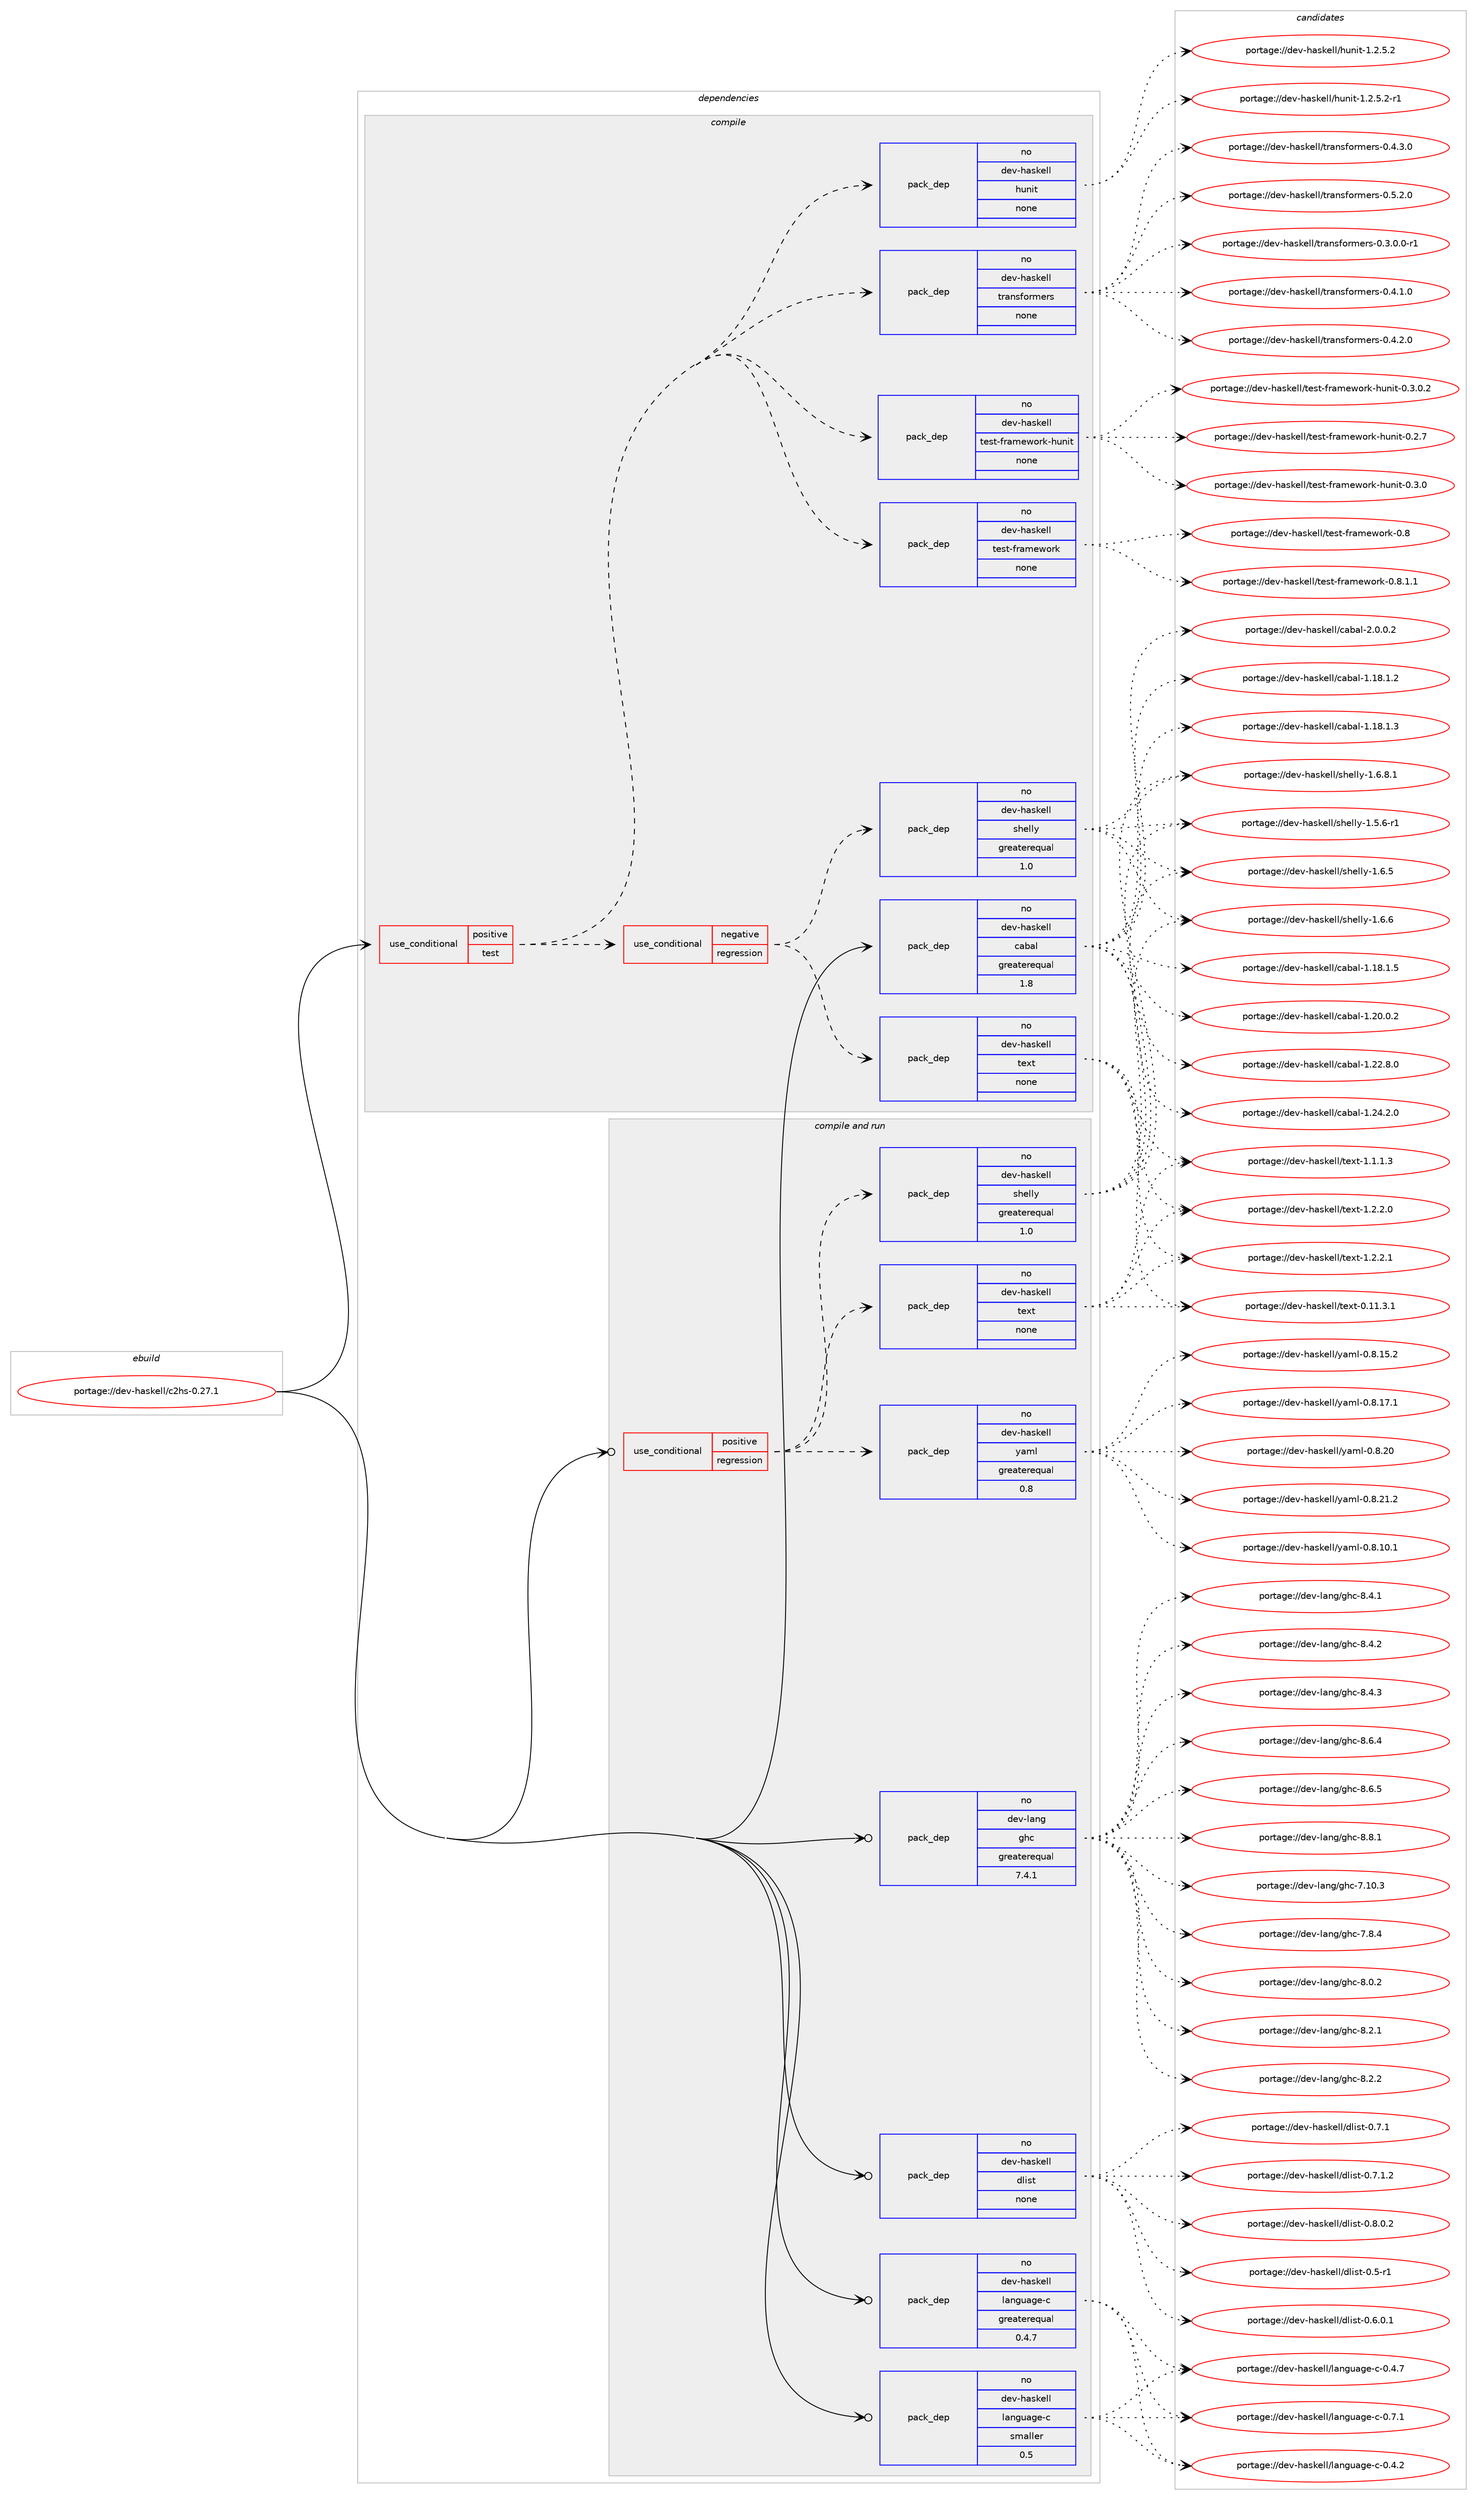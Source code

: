 digraph prolog {

# *************
# Graph options
# *************

newrank=true;
concentrate=true;
compound=true;
graph [rankdir=LR,fontname=Helvetica,fontsize=10,ranksep=1.5];#, ranksep=2.5, nodesep=0.2];
edge  [arrowhead=vee];
node  [fontname=Helvetica,fontsize=10];

# **********
# The ebuild
# **********

subgraph cluster_leftcol {
color=gray;
rank=same;
label=<<i>ebuild</i>>;
id [label="portage://dev-haskell/c2hs-0.27.1", color=red, width=4, href="../dev-haskell/c2hs-0.27.1.svg"];
}

# ****************
# The dependencies
# ****************

subgraph cluster_midcol {
color=gray;
label=<<i>dependencies</i>>;
subgraph cluster_compile {
fillcolor="#eeeeee";
style=filled;
label=<<i>compile</i>>;
subgraph cond14440 {
dependency63327 [label=<<TABLE BORDER="0" CELLBORDER="1" CELLSPACING="0" CELLPADDING="4"><TR><TD ROWSPAN="3" CELLPADDING="10">use_conditional</TD></TR><TR><TD>positive</TD></TR><TR><TD>test</TD></TR></TABLE>>, shape=none, color=red];
subgraph pack47417 {
dependency63328 [label=<<TABLE BORDER="0" CELLBORDER="1" CELLSPACING="0" CELLPADDING="4" WIDTH="220"><TR><TD ROWSPAN="6" CELLPADDING="30">pack_dep</TD></TR><TR><TD WIDTH="110">no</TD></TR><TR><TD>dev-haskell</TD></TR><TR><TD>hunit</TD></TR><TR><TD>none</TD></TR><TR><TD></TD></TR></TABLE>>, shape=none, color=blue];
}
dependency63327:e -> dependency63328:w [weight=20,style="dashed",arrowhead="vee"];
subgraph pack47418 {
dependency63329 [label=<<TABLE BORDER="0" CELLBORDER="1" CELLSPACING="0" CELLPADDING="4" WIDTH="220"><TR><TD ROWSPAN="6" CELLPADDING="30">pack_dep</TD></TR><TR><TD WIDTH="110">no</TD></TR><TR><TD>dev-haskell</TD></TR><TR><TD>test-framework</TD></TR><TR><TD>none</TD></TR><TR><TD></TD></TR></TABLE>>, shape=none, color=blue];
}
dependency63327:e -> dependency63329:w [weight=20,style="dashed",arrowhead="vee"];
subgraph pack47419 {
dependency63330 [label=<<TABLE BORDER="0" CELLBORDER="1" CELLSPACING="0" CELLPADDING="4" WIDTH="220"><TR><TD ROWSPAN="6" CELLPADDING="30">pack_dep</TD></TR><TR><TD WIDTH="110">no</TD></TR><TR><TD>dev-haskell</TD></TR><TR><TD>test-framework-hunit</TD></TR><TR><TD>none</TD></TR><TR><TD></TD></TR></TABLE>>, shape=none, color=blue];
}
dependency63327:e -> dependency63330:w [weight=20,style="dashed",arrowhead="vee"];
subgraph pack47420 {
dependency63331 [label=<<TABLE BORDER="0" CELLBORDER="1" CELLSPACING="0" CELLPADDING="4" WIDTH="220"><TR><TD ROWSPAN="6" CELLPADDING="30">pack_dep</TD></TR><TR><TD WIDTH="110">no</TD></TR><TR><TD>dev-haskell</TD></TR><TR><TD>transformers</TD></TR><TR><TD>none</TD></TR><TR><TD></TD></TR></TABLE>>, shape=none, color=blue];
}
dependency63327:e -> dependency63331:w [weight=20,style="dashed",arrowhead="vee"];
subgraph cond14441 {
dependency63332 [label=<<TABLE BORDER="0" CELLBORDER="1" CELLSPACING="0" CELLPADDING="4"><TR><TD ROWSPAN="3" CELLPADDING="10">use_conditional</TD></TR><TR><TD>negative</TD></TR><TR><TD>regression</TD></TR></TABLE>>, shape=none, color=red];
subgraph pack47421 {
dependency63333 [label=<<TABLE BORDER="0" CELLBORDER="1" CELLSPACING="0" CELLPADDING="4" WIDTH="220"><TR><TD ROWSPAN="6" CELLPADDING="30">pack_dep</TD></TR><TR><TD WIDTH="110">no</TD></TR><TR><TD>dev-haskell</TD></TR><TR><TD>shelly</TD></TR><TR><TD>greaterequal</TD></TR><TR><TD>1.0</TD></TR></TABLE>>, shape=none, color=blue];
}
dependency63332:e -> dependency63333:w [weight=20,style="dashed",arrowhead="vee"];
subgraph pack47422 {
dependency63334 [label=<<TABLE BORDER="0" CELLBORDER="1" CELLSPACING="0" CELLPADDING="4" WIDTH="220"><TR><TD ROWSPAN="6" CELLPADDING="30">pack_dep</TD></TR><TR><TD WIDTH="110">no</TD></TR><TR><TD>dev-haskell</TD></TR><TR><TD>text</TD></TR><TR><TD>none</TD></TR><TR><TD></TD></TR></TABLE>>, shape=none, color=blue];
}
dependency63332:e -> dependency63334:w [weight=20,style="dashed",arrowhead="vee"];
}
dependency63327:e -> dependency63332:w [weight=20,style="dashed",arrowhead="vee"];
}
id:e -> dependency63327:w [weight=20,style="solid",arrowhead="vee"];
subgraph pack47423 {
dependency63335 [label=<<TABLE BORDER="0" CELLBORDER="1" CELLSPACING="0" CELLPADDING="4" WIDTH="220"><TR><TD ROWSPAN="6" CELLPADDING="30">pack_dep</TD></TR><TR><TD WIDTH="110">no</TD></TR><TR><TD>dev-haskell</TD></TR><TR><TD>cabal</TD></TR><TR><TD>greaterequal</TD></TR><TR><TD>1.8</TD></TR></TABLE>>, shape=none, color=blue];
}
id:e -> dependency63335:w [weight=20,style="solid",arrowhead="vee"];
}
subgraph cluster_compileandrun {
fillcolor="#eeeeee";
style=filled;
label=<<i>compile and run</i>>;
subgraph cond14442 {
dependency63336 [label=<<TABLE BORDER="0" CELLBORDER="1" CELLSPACING="0" CELLPADDING="4"><TR><TD ROWSPAN="3" CELLPADDING="10">use_conditional</TD></TR><TR><TD>positive</TD></TR><TR><TD>regression</TD></TR></TABLE>>, shape=none, color=red];
subgraph pack47424 {
dependency63337 [label=<<TABLE BORDER="0" CELLBORDER="1" CELLSPACING="0" CELLPADDING="4" WIDTH="220"><TR><TD ROWSPAN="6" CELLPADDING="30">pack_dep</TD></TR><TR><TD WIDTH="110">no</TD></TR><TR><TD>dev-haskell</TD></TR><TR><TD>shelly</TD></TR><TR><TD>greaterequal</TD></TR><TR><TD>1.0</TD></TR></TABLE>>, shape=none, color=blue];
}
dependency63336:e -> dependency63337:w [weight=20,style="dashed",arrowhead="vee"];
subgraph pack47425 {
dependency63338 [label=<<TABLE BORDER="0" CELLBORDER="1" CELLSPACING="0" CELLPADDING="4" WIDTH="220"><TR><TD ROWSPAN="6" CELLPADDING="30">pack_dep</TD></TR><TR><TD WIDTH="110">no</TD></TR><TR><TD>dev-haskell</TD></TR><TR><TD>text</TD></TR><TR><TD>none</TD></TR><TR><TD></TD></TR></TABLE>>, shape=none, color=blue];
}
dependency63336:e -> dependency63338:w [weight=20,style="dashed",arrowhead="vee"];
subgraph pack47426 {
dependency63339 [label=<<TABLE BORDER="0" CELLBORDER="1" CELLSPACING="0" CELLPADDING="4" WIDTH="220"><TR><TD ROWSPAN="6" CELLPADDING="30">pack_dep</TD></TR><TR><TD WIDTH="110">no</TD></TR><TR><TD>dev-haskell</TD></TR><TR><TD>yaml</TD></TR><TR><TD>greaterequal</TD></TR><TR><TD>0.8</TD></TR></TABLE>>, shape=none, color=blue];
}
dependency63336:e -> dependency63339:w [weight=20,style="dashed",arrowhead="vee"];
}
id:e -> dependency63336:w [weight=20,style="solid",arrowhead="odotvee"];
subgraph pack47427 {
dependency63340 [label=<<TABLE BORDER="0" CELLBORDER="1" CELLSPACING="0" CELLPADDING="4" WIDTH="220"><TR><TD ROWSPAN="6" CELLPADDING="30">pack_dep</TD></TR><TR><TD WIDTH="110">no</TD></TR><TR><TD>dev-haskell</TD></TR><TR><TD>dlist</TD></TR><TR><TD>none</TD></TR><TR><TD></TD></TR></TABLE>>, shape=none, color=blue];
}
id:e -> dependency63340:w [weight=20,style="solid",arrowhead="odotvee"];
subgraph pack47428 {
dependency63341 [label=<<TABLE BORDER="0" CELLBORDER="1" CELLSPACING="0" CELLPADDING="4" WIDTH="220"><TR><TD ROWSPAN="6" CELLPADDING="30">pack_dep</TD></TR><TR><TD WIDTH="110">no</TD></TR><TR><TD>dev-haskell</TD></TR><TR><TD>language-c</TD></TR><TR><TD>greaterequal</TD></TR><TR><TD>0.4.7</TD></TR></TABLE>>, shape=none, color=blue];
}
id:e -> dependency63341:w [weight=20,style="solid",arrowhead="odotvee"];
subgraph pack47429 {
dependency63342 [label=<<TABLE BORDER="0" CELLBORDER="1" CELLSPACING="0" CELLPADDING="4" WIDTH="220"><TR><TD ROWSPAN="6" CELLPADDING="30">pack_dep</TD></TR><TR><TD WIDTH="110">no</TD></TR><TR><TD>dev-haskell</TD></TR><TR><TD>language-c</TD></TR><TR><TD>smaller</TD></TR><TR><TD>0.5</TD></TR></TABLE>>, shape=none, color=blue];
}
id:e -> dependency63342:w [weight=20,style="solid",arrowhead="odotvee"];
subgraph pack47430 {
dependency63343 [label=<<TABLE BORDER="0" CELLBORDER="1" CELLSPACING="0" CELLPADDING="4" WIDTH="220"><TR><TD ROWSPAN="6" CELLPADDING="30">pack_dep</TD></TR><TR><TD WIDTH="110">no</TD></TR><TR><TD>dev-lang</TD></TR><TR><TD>ghc</TD></TR><TR><TD>greaterequal</TD></TR><TR><TD>7.4.1</TD></TR></TABLE>>, shape=none, color=blue];
}
id:e -> dependency63343:w [weight=20,style="solid",arrowhead="odotvee"];
}
subgraph cluster_run {
fillcolor="#eeeeee";
style=filled;
label=<<i>run</i>>;
}
}

# **************
# The candidates
# **************

subgraph cluster_choices {
rank=same;
color=gray;
label=<<i>candidates</i>>;

subgraph choice47417 {
color=black;
nodesep=1;
choiceportage1001011184510497115107101108108471041171101051164549465046534650 [label="portage://dev-haskell/hunit-1.2.5.2", color=red, width=4,href="../dev-haskell/hunit-1.2.5.2.svg"];
choiceportage10010111845104971151071011081084710411711010511645494650465346504511449 [label="portage://dev-haskell/hunit-1.2.5.2-r1", color=red, width=4,href="../dev-haskell/hunit-1.2.5.2-r1.svg"];
dependency63328:e -> choiceportage1001011184510497115107101108108471041171101051164549465046534650:w [style=dotted,weight="100"];
dependency63328:e -> choiceportage10010111845104971151071011081084710411711010511645494650465346504511449:w [style=dotted,weight="100"];
}
subgraph choice47418 {
color=black;
nodesep=1;
choiceportage100101118451049711510710110810847116101115116451021149710910111911111410745484656 [label="portage://dev-haskell/test-framework-0.8", color=red, width=4,href="../dev-haskell/test-framework-0.8.svg"];
choiceportage10010111845104971151071011081084711610111511645102114971091011191111141074548465646494649 [label="portage://dev-haskell/test-framework-0.8.1.1", color=red, width=4,href="../dev-haskell/test-framework-0.8.1.1.svg"];
dependency63329:e -> choiceportage100101118451049711510710110810847116101115116451021149710910111911111410745484656:w [style=dotted,weight="100"];
dependency63329:e -> choiceportage10010111845104971151071011081084711610111511645102114971091011191111141074548465646494649:w [style=dotted,weight="100"];
}
subgraph choice47419 {
color=black;
nodesep=1;
choiceportage100101118451049711510710110810847116101115116451021149710910111911111410745104117110105116454846504655 [label="portage://dev-haskell/test-framework-hunit-0.2.7", color=red, width=4,href="../dev-haskell/test-framework-hunit-0.2.7.svg"];
choiceportage100101118451049711510710110810847116101115116451021149710910111911111410745104117110105116454846514648 [label="portage://dev-haskell/test-framework-hunit-0.3.0", color=red, width=4,href="../dev-haskell/test-framework-hunit-0.3.0.svg"];
choiceportage1001011184510497115107101108108471161011151164510211497109101119111114107451041171101051164548465146484650 [label="portage://dev-haskell/test-framework-hunit-0.3.0.2", color=red, width=4,href="../dev-haskell/test-framework-hunit-0.3.0.2.svg"];
dependency63330:e -> choiceportage100101118451049711510710110810847116101115116451021149710910111911111410745104117110105116454846504655:w [style=dotted,weight="100"];
dependency63330:e -> choiceportage100101118451049711510710110810847116101115116451021149710910111911111410745104117110105116454846514648:w [style=dotted,weight="100"];
dependency63330:e -> choiceportage1001011184510497115107101108108471161011151164510211497109101119111114107451041171101051164548465146484650:w [style=dotted,weight="100"];
}
subgraph choice47420 {
color=black;
nodesep=1;
choiceportage1001011184510497115107101108108471161149711011510211111410910111411545484651464846484511449 [label="portage://dev-haskell/transformers-0.3.0.0-r1", color=red, width=4,href="../dev-haskell/transformers-0.3.0.0-r1.svg"];
choiceportage100101118451049711510710110810847116114971101151021111141091011141154548465246494648 [label="portage://dev-haskell/transformers-0.4.1.0", color=red, width=4,href="../dev-haskell/transformers-0.4.1.0.svg"];
choiceportage100101118451049711510710110810847116114971101151021111141091011141154548465246504648 [label="portage://dev-haskell/transformers-0.4.2.0", color=red, width=4,href="../dev-haskell/transformers-0.4.2.0.svg"];
choiceportage100101118451049711510710110810847116114971101151021111141091011141154548465246514648 [label="portage://dev-haskell/transformers-0.4.3.0", color=red, width=4,href="../dev-haskell/transformers-0.4.3.0.svg"];
choiceportage100101118451049711510710110810847116114971101151021111141091011141154548465346504648 [label="portage://dev-haskell/transformers-0.5.2.0", color=red, width=4,href="../dev-haskell/transformers-0.5.2.0.svg"];
dependency63331:e -> choiceportage1001011184510497115107101108108471161149711011510211111410910111411545484651464846484511449:w [style=dotted,weight="100"];
dependency63331:e -> choiceportage100101118451049711510710110810847116114971101151021111141091011141154548465246494648:w [style=dotted,weight="100"];
dependency63331:e -> choiceportage100101118451049711510710110810847116114971101151021111141091011141154548465246504648:w [style=dotted,weight="100"];
dependency63331:e -> choiceportage100101118451049711510710110810847116114971101151021111141091011141154548465246514648:w [style=dotted,weight="100"];
dependency63331:e -> choiceportage100101118451049711510710110810847116114971101151021111141091011141154548465346504648:w [style=dotted,weight="100"];
}
subgraph choice47421 {
color=black;
nodesep=1;
choiceportage1001011184510497115107101108108471151041011081081214549465346544511449 [label="portage://dev-haskell/shelly-1.5.6-r1", color=red, width=4,href="../dev-haskell/shelly-1.5.6-r1.svg"];
choiceportage100101118451049711510710110810847115104101108108121454946544653 [label="portage://dev-haskell/shelly-1.6.5", color=red, width=4,href="../dev-haskell/shelly-1.6.5.svg"];
choiceportage100101118451049711510710110810847115104101108108121454946544654 [label="portage://dev-haskell/shelly-1.6.6", color=red, width=4,href="../dev-haskell/shelly-1.6.6.svg"];
choiceportage1001011184510497115107101108108471151041011081081214549465446564649 [label="portage://dev-haskell/shelly-1.6.8.1", color=red, width=4,href="../dev-haskell/shelly-1.6.8.1.svg"];
dependency63333:e -> choiceportage1001011184510497115107101108108471151041011081081214549465346544511449:w [style=dotted,weight="100"];
dependency63333:e -> choiceportage100101118451049711510710110810847115104101108108121454946544653:w [style=dotted,weight="100"];
dependency63333:e -> choiceportage100101118451049711510710110810847115104101108108121454946544654:w [style=dotted,weight="100"];
dependency63333:e -> choiceportage1001011184510497115107101108108471151041011081081214549465446564649:w [style=dotted,weight="100"];
}
subgraph choice47422 {
color=black;
nodesep=1;
choiceportage100101118451049711510710110810847116101120116454846494946514649 [label="portage://dev-haskell/text-0.11.3.1", color=red, width=4,href="../dev-haskell/text-0.11.3.1.svg"];
choiceportage1001011184510497115107101108108471161011201164549464946494651 [label="portage://dev-haskell/text-1.1.1.3", color=red, width=4,href="../dev-haskell/text-1.1.1.3.svg"];
choiceportage1001011184510497115107101108108471161011201164549465046504648 [label="portage://dev-haskell/text-1.2.2.0", color=red, width=4,href="../dev-haskell/text-1.2.2.0.svg"];
choiceportage1001011184510497115107101108108471161011201164549465046504649 [label="portage://dev-haskell/text-1.2.2.1", color=red, width=4,href="../dev-haskell/text-1.2.2.1.svg"];
dependency63334:e -> choiceportage100101118451049711510710110810847116101120116454846494946514649:w [style=dotted,weight="100"];
dependency63334:e -> choiceportage1001011184510497115107101108108471161011201164549464946494651:w [style=dotted,weight="100"];
dependency63334:e -> choiceportage1001011184510497115107101108108471161011201164549465046504648:w [style=dotted,weight="100"];
dependency63334:e -> choiceportage1001011184510497115107101108108471161011201164549465046504649:w [style=dotted,weight="100"];
}
subgraph choice47423 {
color=black;
nodesep=1;
choiceportage10010111845104971151071011081084799979897108454946495646494650 [label="portage://dev-haskell/cabal-1.18.1.2", color=red, width=4,href="../dev-haskell/cabal-1.18.1.2.svg"];
choiceportage10010111845104971151071011081084799979897108454946495646494651 [label="portage://dev-haskell/cabal-1.18.1.3", color=red, width=4,href="../dev-haskell/cabal-1.18.1.3.svg"];
choiceportage10010111845104971151071011081084799979897108454946495646494653 [label="portage://dev-haskell/cabal-1.18.1.5", color=red, width=4,href="../dev-haskell/cabal-1.18.1.5.svg"];
choiceportage10010111845104971151071011081084799979897108454946504846484650 [label="portage://dev-haskell/cabal-1.20.0.2", color=red, width=4,href="../dev-haskell/cabal-1.20.0.2.svg"];
choiceportage10010111845104971151071011081084799979897108454946505046564648 [label="portage://dev-haskell/cabal-1.22.8.0", color=red, width=4,href="../dev-haskell/cabal-1.22.8.0.svg"];
choiceportage10010111845104971151071011081084799979897108454946505246504648 [label="portage://dev-haskell/cabal-1.24.2.0", color=red, width=4,href="../dev-haskell/cabal-1.24.2.0.svg"];
choiceportage100101118451049711510710110810847999798971084550464846484650 [label="portage://dev-haskell/cabal-2.0.0.2", color=red, width=4,href="../dev-haskell/cabal-2.0.0.2.svg"];
dependency63335:e -> choiceportage10010111845104971151071011081084799979897108454946495646494650:w [style=dotted,weight="100"];
dependency63335:e -> choiceportage10010111845104971151071011081084799979897108454946495646494651:w [style=dotted,weight="100"];
dependency63335:e -> choiceportage10010111845104971151071011081084799979897108454946495646494653:w [style=dotted,weight="100"];
dependency63335:e -> choiceportage10010111845104971151071011081084799979897108454946504846484650:w [style=dotted,weight="100"];
dependency63335:e -> choiceportage10010111845104971151071011081084799979897108454946505046564648:w [style=dotted,weight="100"];
dependency63335:e -> choiceportage10010111845104971151071011081084799979897108454946505246504648:w [style=dotted,weight="100"];
dependency63335:e -> choiceportage100101118451049711510710110810847999798971084550464846484650:w [style=dotted,weight="100"];
}
subgraph choice47424 {
color=black;
nodesep=1;
choiceportage1001011184510497115107101108108471151041011081081214549465346544511449 [label="portage://dev-haskell/shelly-1.5.6-r1", color=red, width=4,href="../dev-haskell/shelly-1.5.6-r1.svg"];
choiceportage100101118451049711510710110810847115104101108108121454946544653 [label="portage://dev-haskell/shelly-1.6.5", color=red, width=4,href="../dev-haskell/shelly-1.6.5.svg"];
choiceportage100101118451049711510710110810847115104101108108121454946544654 [label="portage://dev-haskell/shelly-1.6.6", color=red, width=4,href="../dev-haskell/shelly-1.6.6.svg"];
choiceportage1001011184510497115107101108108471151041011081081214549465446564649 [label="portage://dev-haskell/shelly-1.6.8.1", color=red, width=4,href="../dev-haskell/shelly-1.6.8.1.svg"];
dependency63337:e -> choiceportage1001011184510497115107101108108471151041011081081214549465346544511449:w [style=dotted,weight="100"];
dependency63337:e -> choiceportage100101118451049711510710110810847115104101108108121454946544653:w [style=dotted,weight="100"];
dependency63337:e -> choiceportage100101118451049711510710110810847115104101108108121454946544654:w [style=dotted,weight="100"];
dependency63337:e -> choiceportage1001011184510497115107101108108471151041011081081214549465446564649:w [style=dotted,weight="100"];
}
subgraph choice47425 {
color=black;
nodesep=1;
choiceportage100101118451049711510710110810847116101120116454846494946514649 [label="portage://dev-haskell/text-0.11.3.1", color=red, width=4,href="../dev-haskell/text-0.11.3.1.svg"];
choiceportage1001011184510497115107101108108471161011201164549464946494651 [label="portage://dev-haskell/text-1.1.1.3", color=red, width=4,href="../dev-haskell/text-1.1.1.3.svg"];
choiceportage1001011184510497115107101108108471161011201164549465046504648 [label="portage://dev-haskell/text-1.2.2.0", color=red, width=4,href="../dev-haskell/text-1.2.2.0.svg"];
choiceportage1001011184510497115107101108108471161011201164549465046504649 [label="portage://dev-haskell/text-1.2.2.1", color=red, width=4,href="../dev-haskell/text-1.2.2.1.svg"];
dependency63338:e -> choiceportage100101118451049711510710110810847116101120116454846494946514649:w [style=dotted,weight="100"];
dependency63338:e -> choiceportage1001011184510497115107101108108471161011201164549464946494651:w [style=dotted,weight="100"];
dependency63338:e -> choiceportage1001011184510497115107101108108471161011201164549465046504648:w [style=dotted,weight="100"];
dependency63338:e -> choiceportage1001011184510497115107101108108471161011201164549465046504649:w [style=dotted,weight="100"];
}
subgraph choice47426 {
color=black;
nodesep=1;
choiceportage10010111845104971151071011081084712197109108454846564649484649 [label="portage://dev-haskell/yaml-0.8.10.1", color=red, width=4,href="../dev-haskell/yaml-0.8.10.1.svg"];
choiceportage10010111845104971151071011081084712197109108454846564649534650 [label="portage://dev-haskell/yaml-0.8.15.2", color=red, width=4,href="../dev-haskell/yaml-0.8.15.2.svg"];
choiceportage10010111845104971151071011081084712197109108454846564649554649 [label="portage://dev-haskell/yaml-0.8.17.1", color=red, width=4,href="../dev-haskell/yaml-0.8.17.1.svg"];
choiceportage1001011184510497115107101108108471219710910845484656465048 [label="portage://dev-haskell/yaml-0.8.20", color=red, width=4,href="../dev-haskell/yaml-0.8.20.svg"];
choiceportage10010111845104971151071011081084712197109108454846564650494650 [label="portage://dev-haskell/yaml-0.8.21.2", color=red, width=4,href="../dev-haskell/yaml-0.8.21.2.svg"];
dependency63339:e -> choiceportage10010111845104971151071011081084712197109108454846564649484649:w [style=dotted,weight="100"];
dependency63339:e -> choiceportage10010111845104971151071011081084712197109108454846564649534650:w [style=dotted,weight="100"];
dependency63339:e -> choiceportage10010111845104971151071011081084712197109108454846564649554649:w [style=dotted,weight="100"];
dependency63339:e -> choiceportage1001011184510497115107101108108471219710910845484656465048:w [style=dotted,weight="100"];
dependency63339:e -> choiceportage10010111845104971151071011081084712197109108454846564650494650:w [style=dotted,weight="100"];
}
subgraph choice47427 {
color=black;
nodesep=1;
choiceportage100101118451049711510710110810847100108105115116454846534511449 [label="portage://dev-haskell/dlist-0.5-r1", color=red, width=4,href="../dev-haskell/dlist-0.5-r1.svg"];
choiceportage1001011184510497115107101108108471001081051151164548465446484649 [label="portage://dev-haskell/dlist-0.6.0.1", color=red, width=4,href="../dev-haskell/dlist-0.6.0.1.svg"];
choiceportage100101118451049711510710110810847100108105115116454846554649 [label="portage://dev-haskell/dlist-0.7.1", color=red, width=4,href="../dev-haskell/dlist-0.7.1.svg"];
choiceportage1001011184510497115107101108108471001081051151164548465546494650 [label="portage://dev-haskell/dlist-0.7.1.2", color=red, width=4,href="../dev-haskell/dlist-0.7.1.2.svg"];
choiceportage1001011184510497115107101108108471001081051151164548465646484650 [label="portage://dev-haskell/dlist-0.8.0.2", color=red, width=4,href="../dev-haskell/dlist-0.8.0.2.svg"];
dependency63340:e -> choiceportage100101118451049711510710110810847100108105115116454846534511449:w [style=dotted,weight="100"];
dependency63340:e -> choiceportage1001011184510497115107101108108471001081051151164548465446484649:w [style=dotted,weight="100"];
dependency63340:e -> choiceportage100101118451049711510710110810847100108105115116454846554649:w [style=dotted,weight="100"];
dependency63340:e -> choiceportage1001011184510497115107101108108471001081051151164548465546494650:w [style=dotted,weight="100"];
dependency63340:e -> choiceportage1001011184510497115107101108108471001081051151164548465646484650:w [style=dotted,weight="100"];
}
subgraph choice47428 {
color=black;
nodesep=1;
choiceportage10010111845104971151071011081084710897110103117971031014599454846524650 [label="portage://dev-haskell/language-c-0.4.2", color=red, width=4,href="../dev-haskell/language-c-0.4.2.svg"];
choiceportage10010111845104971151071011081084710897110103117971031014599454846524655 [label="portage://dev-haskell/language-c-0.4.7", color=red, width=4,href="../dev-haskell/language-c-0.4.7.svg"];
choiceportage10010111845104971151071011081084710897110103117971031014599454846554649 [label="portage://dev-haskell/language-c-0.7.1", color=red, width=4,href="../dev-haskell/language-c-0.7.1.svg"];
dependency63341:e -> choiceportage10010111845104971151071011081084710897110103117971031014599454846524650:w [style=dotted,weight="100"];
dependency63341:e -> choiceportage10010111845104971151071011081084710897110103117971031014599454846524655:w [style=dotted,weight="100"];
dependency63341:e -> choiceportage10010111845104971151071011081084710897110103117971031014599454846554649:w [style=dotted,weight="100"];
}
subgraph choice47429 {
color=black;
nodesep=1;
choiceportage10010111845104971151071011081084710897110103117971031014599454846524650 [label="portage://dev-haskell/language-c-0.4.2", color=red, width=4,href="../dev-haskell/language-c-0.4.2.svg"];
choiceportage10010111845104971151071011081084710897110103117971031014599454846524655 [label="portage://dev-haskell/language-c-0.4.7", color=red, width=4,href="../dev-haskell/language-c-0.4.7.svg"];
choiceportage10010111845104971151071011081084710897110103117971031014599454846554649 [label="portage://dev-haskell/language-c-0.7.1", color=red, width=4,href="../dev-haskell/language-c-0.7.1.svg"];
dependency63342:e -> choiceportage10010111845104971151071011081084710897110103117971031014599454846524650:w [style=dotted,weight="100"];
dependency63342:e -> choiceportage10010111845104971151071011081084710897110103117971031014599454846524655:w [style=dotted,weight="100"];
dependency63342:e -> choiceportage10010111845104971151071011081084710897110103117971031014599454846554649:w [style=dotted,weight="100"];
}
subgraph choice47430 {
color=black;
nodesep=1;
choiceportage1001011184510897110103471031049945554649484651 [label="portage://dev-lang/ghc-7.10.3", color=red, width=4,href="../dev-lang/ghc-7.10.3.svg"];
choiceportage10010111845108971101034710310499455546564652 [label="portage://dev-lang/ghc-7.8.4", color=red, width=4,href="../dev-lang/ghc-7.8.4.svg"];
choiceportage10010111845108971101034710310499455646484650 [label="portage://dev-lang/ghc-8.0.2", color=red, width=4,href="../dev-lang/ghc-8.0.2.svg"];
choiceportage10010111845108971101034710310499455646504649 [label="portage://dev-lang/ghc-8.2.1", color=red, width=4,href="../dev-lang/ghc-8.2.1.svg"];
choiceportage10010111845108971101034710310499455646504650 [label="portage://dev-lang/ghc-8.2.2", color=red, width=4,href="../dev-lang/ghc-8.2.2.svg"];
choiceportage10010111845108971101034710310499455646524649 [label="portage://dev-lang/ghc-8.4.1", color=red, width=4,href="../dev-lang/ghc-8.4.1.svg"];
choiceportage10010111845108971101034710310499455646524650 [label="portage://dev-lang/ghc-8.4.2", color=red, width=4,href="../dev-lang/ghc-8.4.2.svg"];
choiceportage10010111845108971101034710310499455646524651 [label="portage://dev-lang/ghc-8.4.3", color=red, width=4,href="../dev-lang/ghc-8.4.3.svg"];
choiceportage10010111845108971101034710310499455646544652 [label="portage://dev-lang/ghc-8.6.4", color=red, width=4,href="../dev-lang/ghc-8.6.4.svg"];
choiceportage10010111845108971101034710310499455646544653 [label="portage://dev-lang/ghc-8.6.5", color=red, width=4,href="../dev-lang/ghc-8.6.5.svg"];
choiceportage10010111845108971101034710310499455646564649 [label="portage://dev-lang/ghc-8.8.1", color=red, width=4,href="../dev-lang/ghc-8.8.1.svg"];
dependency63343:e -> choiceportage1001011184510897110103471031049945554649484651:w [style=dotted,weight="100"];
dependency63343:e -> choiceportage10010111845108971101034710310499455546564652:w [style=dotted,weight="100"];
dependency63343:e -> choiceportage10010111845108971101034710310499455646484650:w [style=dotted,weight="100"];
dependency63343:e -> choiceportage10010111845108971101034710310499455646504649:w [style=dotted,weight="100"];
dependency63343:e -> choiceportage10010111845108971101034710310499455646504650:w [style=dotted,weight="100"];
dependency63343:e -> choiceportage10010111845108971101034710310499455646524649:w [style=dotted,weight="100"];
dependency63343:e -> choiceportage10010111845108971101034710310499455646524650:w [style=dotted,weight="100"];
dependency63343:e -> choiceportage10010111845108971101034710310499455646524651:w [style=dotted,weight="100"];
dependency63343:e -> choiceportage10010111845108971101034710310499455646544652:w [style=dotted,weight="100"];
dependency63343:e -> choiceportage10010111845108971101034710310499455646544653:w [style=dotted,weight="100"];
dependency63343:e -> choiceportage10010111845108971101034710310499455646564649:w [style=dotted,weight="100"];
}
}

}
